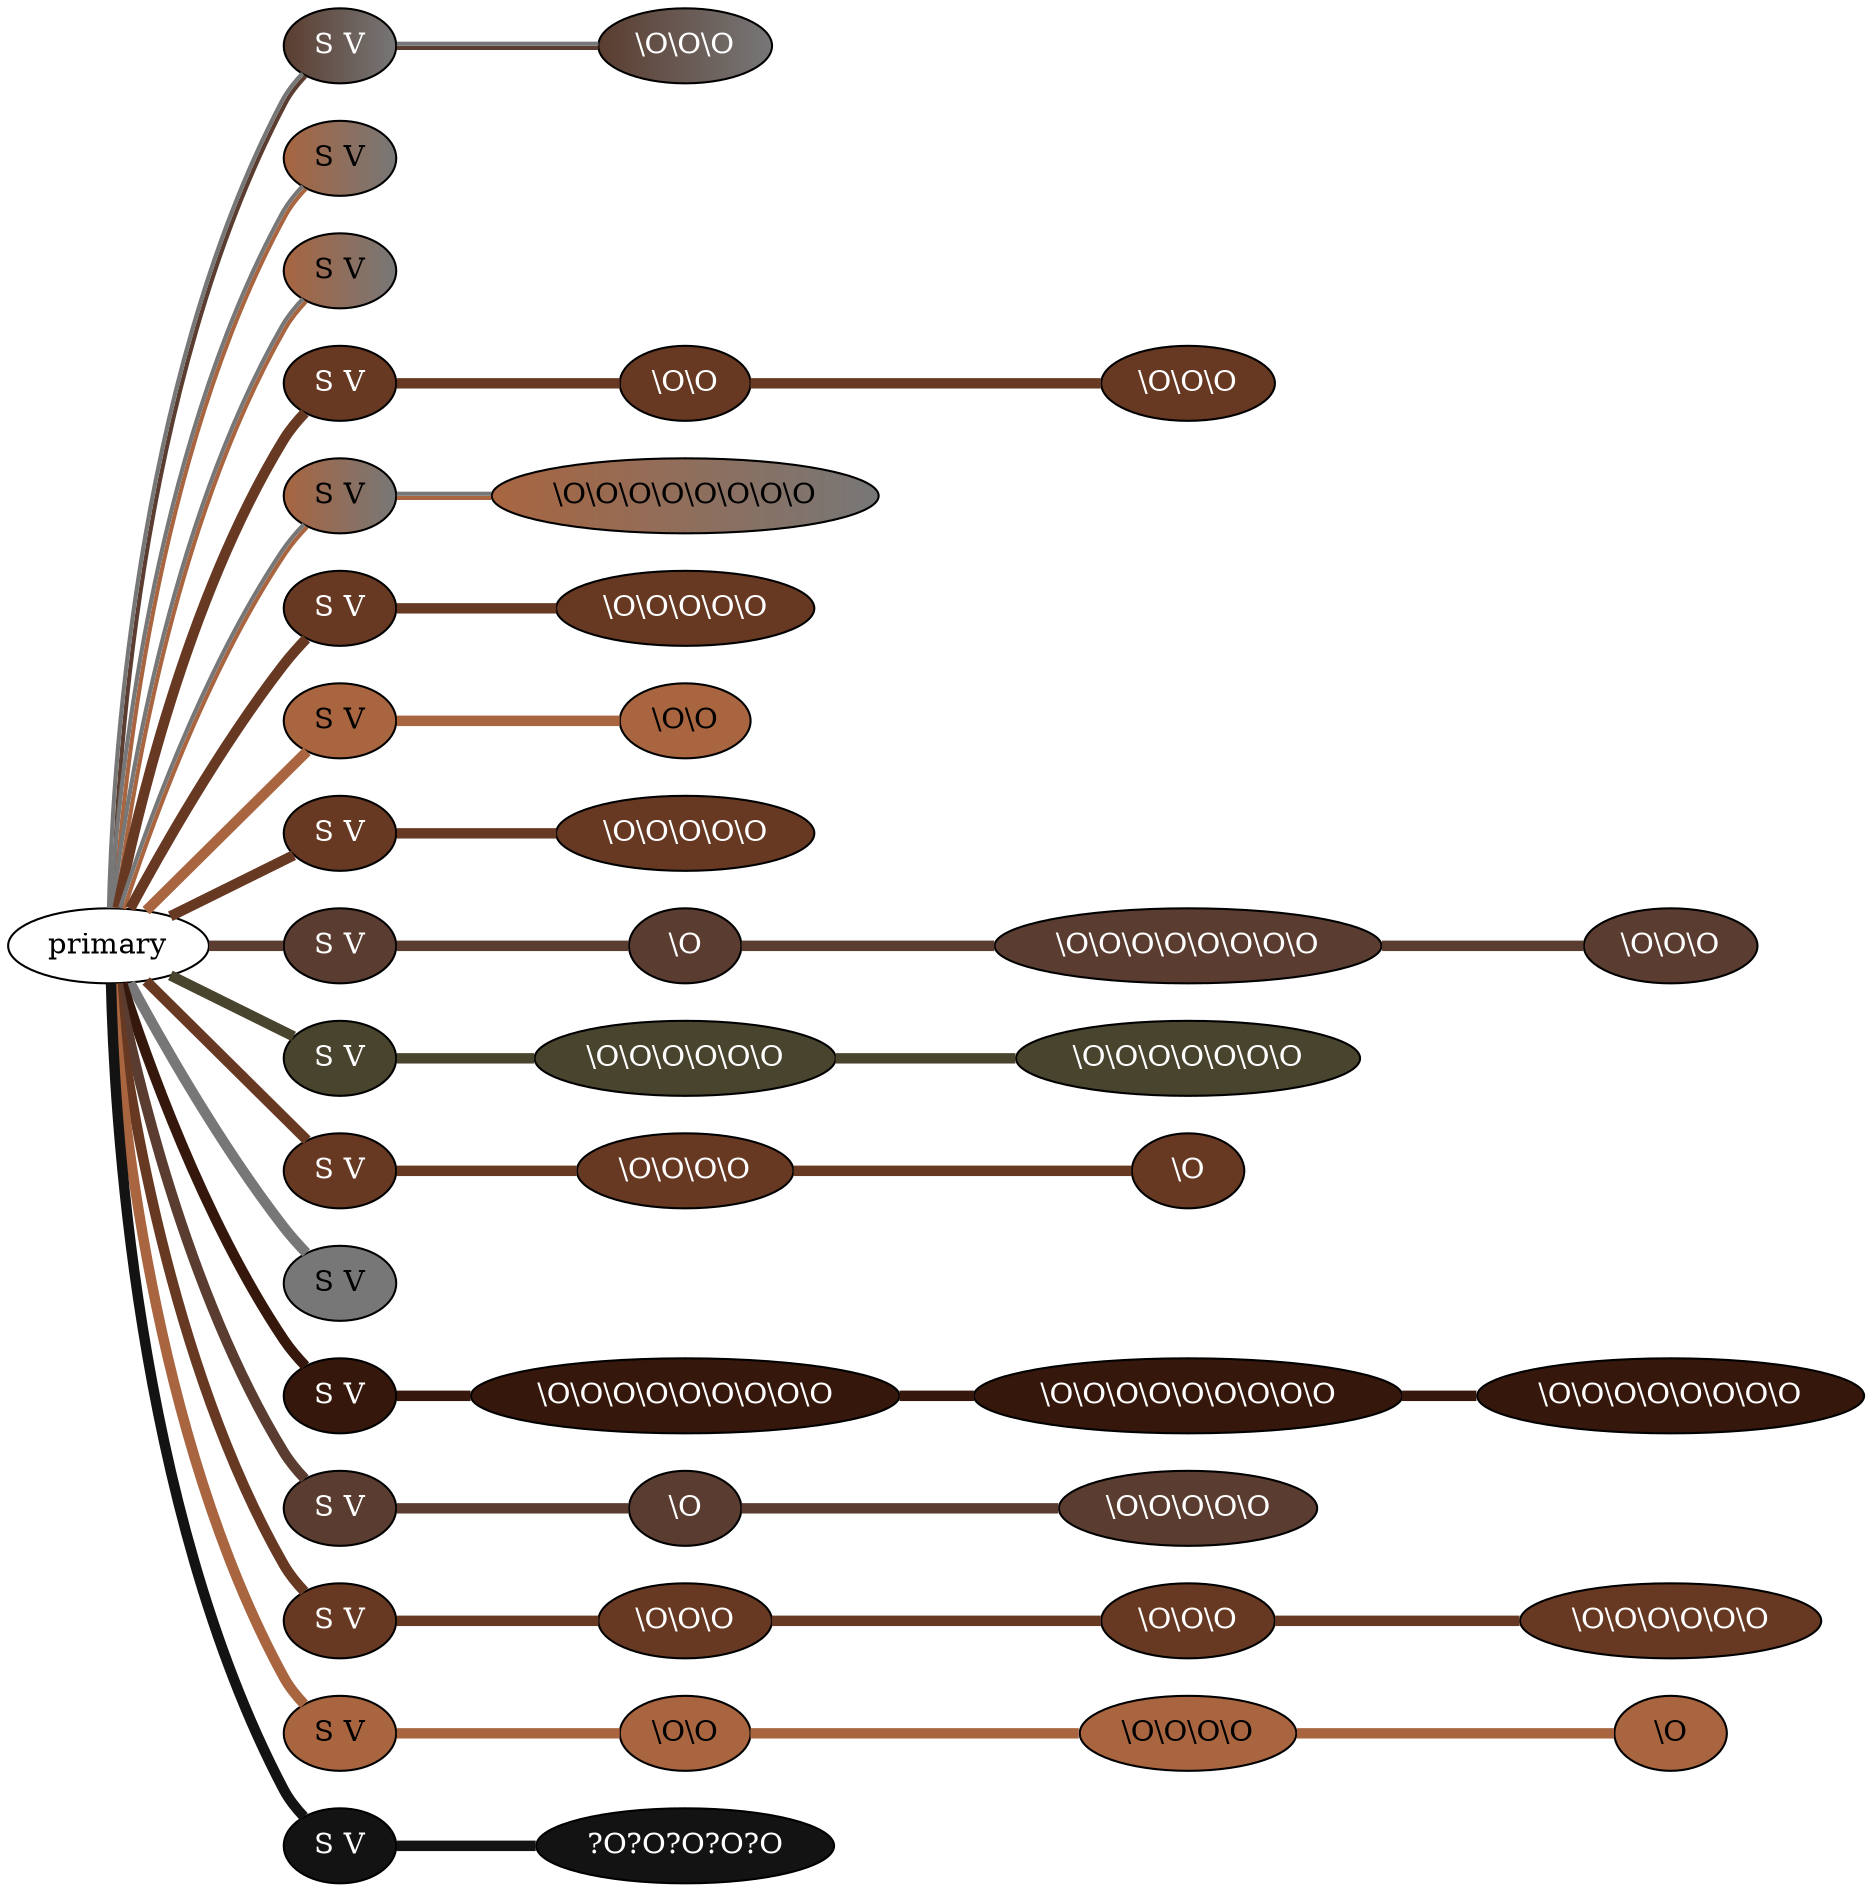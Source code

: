 graph {
 graph [rankdir=LR]
"1" [qtype="pendant_node", pendant_colors="#5A3D30:#777777", pendant_ply="S", pendant_attach="V", pendant_length="16.0", label="S V", style=filled, fillcolor="#5A3D30:#777777", fontcolor="#ffffff"]
"primary" -- "1" [qtype="pendant_link",penwidth=2,color="#5A3D30:#777777"]
"1:0" [qtype="knot_node", knot_value="3", knot_type="S", knot_position="6.0", knot_spin="Z", label="\\O\\O\\O", style=filled, fillcolor="#5A3D30:#777777" , fontcolor="#ffffff"]
"1" -- "1:0" [qtype="knot_link",penwidth=2,color="#5A3D30:#777777"]
"2" [qtype="pendant_node", pendant_colors="#A86540:#777777", pendant_ply="S", pendant_attach="V", pendant_length="6.0", label="S V", style=filled, fillcolor="#A86540:#777777", fontcolor="#000000"]
"primary" -- "2" [qtype="pendant_link",penwidth=2,color="#A86540:#777777"]
"3" [qtype="pendant_node", pendant_colors="#A86540:#777777", pendant_ply="S", pendant_attach="V", pendant_length="6.0", label="S V", style=filled, fillcolor="#A86540:#777777", fontcolor="#000000"]
"primary" -- "3" [qtype="pendant_link",penwidth=2,color="#A86540:#777777"]
"4" [qtype="pendant_node", pendant_colors="#673923", pendant_ply="S", pendant_attach="V", pendant_length="13.0", label="S V", style=filled, fillcolor="#673923", fontcolor="#ffffff"]
"primary" -- "4" [qtype="pendant_link",penwidth=5,color="#673923"]
"4:0" [qtype="knot_node", knot_value="2", knot_type="S", knot_position="6.0", knot_spin="Z", label="\\O\\O", style=filled, fillcolor="#673923" , fontcolor="#ffffff"]
"4" -- "4:0" [qtype="knot_link",penwidth=5,color="#673923"]
"4:1" [qtype="knot_node", knot_value="3", knot_type="S", knot_position="10.5", knot_spin="Z", label="\\O\\O\\O", style=filled, fillcolor="#673923" , fontcolor="#ffffff"]
"4:0" -- "4:1" [qtype="knot_link",penwidth=5,color="#673923"]
"5" [qtype="pendant_node", pendant_colors="#A86540:#777777", pendant_ply="S", pendant_attach="V", pendant_length="12.0", label="S V", style=filled, fillcolor="#A86540:#777777", fontcolor="#000000"]
"primary" -- "5" [qtype="pendant_link",penwidth=2,color="#A86540:#777777"]
"5:0" [qtype="knot_node", knot_value="8", knot_type="S", knot_position="6.0", knot_spin="Z", label="\\O\\O\\O\\O\\O\\O\\O\\O", style=filled, fillcolor="#A86540:#777777" , fontcolor="#000000"]
"5" -- "5:0" [qtype="knot_link",penwidth=2,color="#A86540:#777777"]
"6" [qtype="pendant_node", pendant_colors="#673923", pendant_ply="S", pendant_attach="V", pendant_length="8.0", label="S V", style=filled, fillcolor="#673923", fontcolor="#ffffff"]
"primary" -- "6" [qtype="pendant_link",penwidth=5,color="#673923"]
"6:0" [qtype="knot_node", knot_value="5", knot_type="S", knot_position="6.0", knot_spin="Z", label="\\O\\O\\O\\O\\O", style=filled, fillcolor="#673923" , fontcolor="#ffffff"]
"6" -- "6:0" [qtype="knot_link",penwidth=5,color="#673923"]
"7" [qtype="pendant_node", pendant_colors="#A86540", pendant_ply="S", pendant_attach="V", pendant_length="5.0", label="S V", style=filled, fillcolor="#A86540", fontcolor="#000000"]
"primary" -- "7" [qtype="pendant_link",penwidth=5,color="#A86540"]
"7:0" [qtype="knot_node", knot_value="2", knot_type="S", knot_position="2.5", knot_spin="Z", label="\\O\\O", style=filled, fillcolor="#A86540" , fontcolor="#000000"]
"7" -- "7:0" [qtype="knot_link",penwidth=5,color="#A86540"]
"8" [qtype="pendant_node", pendant_colors="#673923", pendant_ply="S", pendant_attach="V", pendant_length="7.5", label="S V", style=filled, fillcolor="#673923", fontcolor="#ffffff"]
"primary" -- "8" [qtype="pendant_link",penwidth=5,color="#673923"]
"8:0" [qtype="knot_node", knot_value="5", knot_type="S", knot_position="6.0", knot_spin="Z", label="\\O\\O\\O\\O\\O", style=filled, fillcolor="#673923" , fontcolor="#ffffff"]
"8" -- "8:0" [qtype="knot_link",penwidth=5,color="#673923"]
"9" [qtype="pendant_node", pendant_colors="#5A3D30", pendant_ply="S", pendant_attach="V", pendant_length="17.5", label="S V", style=filled, fillcolor="#5A3D30", fontcolor="#ffffff"]
"primary" -- "9" [qtype="pendant_link",penwidth=5,color="#5A3D30"]
"9:0" [qtype="knot_node", knot_value="1", knot_type="S", knot_position="2.5", knot_spin="Z", label="\\O", style=filled, fillcolor="#5A3D30" , fontcolor="#ffffff"]
"9" -- "9:0" [qtype="knot_link",penwidth=5,color="#5A3D30"]
"9:1" [qtype="knot_node", knot_value="8", knot_type="S", knot_position="6.5", knot_spin="Z", label="\\O\\O\\O\\O\\O\\O\\O\\O", style=filled, fillcolor="#5A3D30" , fontcolor="#ffffff"]
"9:0" -- "9:1" [qtype="knot_link",penwidth=5,color="#5A3D30"]
"9:2" [qtype="knot_node", knot_value="3", knot_type="S", knot_position="13.0", knot_spin="Z", label="\\O\\O\\O", style=filled, fillcolor="#5A3D30" , fontcolor="#ffffff"]
"9:1" -- "9:2" [qtype="knot_link",penwidth=5,color="#5A3D30"]
"10" [qtype="pendant_node", pendant_colors="#48442D", pendant_ply="S", pendant_attach="V", pendant_length="16.0", label="S V", style=filled, fillcolor="#48442D", fontcolor="#ffffff"]
"primary" -- "10" [qtype="pendant_link",penwidth=5,color="#48442D"]
"10:0" [qtype="knot_node", knot_value="6", knot_type="S", knot_position="7.0", knot_spin="Z", label="\\O\\O\\O\\O\\O\\O", style=filled, fillcolor="#48442D" , fontcolor="#ffffff"]
"10" -- "10:0" [qtype="knot_link",penwidth=5,color="#48442D"]
"10:1" [qtype="knot_node", knot_value="7", knot_type="S", knot_position="12.0", knot_spin="Z", label="\\O\\O\\O\\O\\O\\O\\O", style=filled, fillcolor="#48442D" , fontcolor="#ffffff"]
"10:0" -- "10:1" [qtype="knot_link",penwidth=5,color="#48442D"]
"11" [qtype="pendant_node", pendant_colors="#673923", pendant_ply="S", pendant_attach="V", pendant_length="11.0", label="S V", style=filled, fillcolor="#673923", fontcolor="#ffffff"]
"primary" -- "11" [qtype="pendant_link",penwidth=5,color="#673923"]
"11:0" [qtype="knot_node", knot_value="4", knot_type="S", knot_position="2.5", knot_spin="Z", label="\\O\\O\\O\\O", style=filled, fillcolor="#673923" , fontcolor="#ffffff"]
"11" -- "11:0" [qtype="knot_link",penwidth=5,color="#673923"]
"11:1" [qtype="knot_node", knot_value="1", knot_type="S", knot_position="7.5", knot_spin="Z", label="\\O", style=filled, fillcolor="#673923" , fontcolor="#ffffff"]
"11:0" -- "11:1" [qtype="knot_link",penwidth=5,color="#673923"]
"12" [qtype="pendant_node", pendant_colors="#777777", pendant_ply="S", pendant_attach="V", pendant_length="6.0", label="S V", style=filled, fillcolor="#777777", fontcolor="#000000"]
"primary" -- "12" [qtype="pendant_link",penwidth=5,color="#777777"]
"13" [qtype="pendant_node", pendant_colors="#35170C", pendant_ply="S", pendant_attach="V", pendant_length="23.0", label="S V", style=filled, fillcolor="#35170C", fontcolor="#ffffff"]
"primary" -- "13" [qtype="pendant_link",penwidth=5,color="#35170C"]
"13:0" [qtype="knot_node", knot_value="9", knot_type="S", knot_position="7.0", knot_spin="Z", label="\\O\\O\\O\\O\\O\\O\\O\\O\\O", style=filled, fillcolor="#35170C" , fontcolor="#ffffff"]
"13" -- "13:0" [qtype="knot_link",penwidth=5,color="#35170C"]
"13:1" [qtype="knot_node", knot_value="9", knot_type="S", knot_position="14.0", knot_spin="Z", label="\\O\\O\\O\\O\\O\\O\\O\\O\\O", style=filled, fillcolor="#35170C" , fontcolor="#ffffff"]
"13:0" -- "13:1" [qtype="knot_link",penwidth=5,color="#35170C"]
"13:2" [qtype="knot_node", knot_value="8", knot_type="S", knot_position="20.5", knot_spin="Z", label="\\O\\O\\O\\O\\O\\O\\O\\O", style=filled, fillcolor="#35170C" , fontcolor="#ffffff"]
"13:1" -- "13:2" [qtype="knot_link",penwidth=5,color="#35170C"]
"14" [qtype="pendant_node", pendant_colors="#5A3D30", pendant_ply="S", pendant_attach="V", pendant_length="13.0", label="S V", style=filled, fillcolor="#5A3D30", fontcolor="#ffffff"]
"primary" -- "14" [qtype="pendant_link",penwidth=5,color="#5A3D30"]
"14:0" [qtype="knot_node", knot_value="1", knot_type="S", knot_position="2.5", knot_spin="Z", label="\\O", style=filled, fillcolor="#5A3D30" , fontcolor="#ffffff"]
"14" -- "14:0" [qtype="knot_link",penwidth=5,color="#5A3D30"]
"14:1" [qtype="knot_node", knot_value="5", knot_type="S", knot_position="11.5", knot_spin="Z", label="\\O\\O\\O\\O\\O", style=filled, fillcolor="#5A3D30" , fontcolor="#ffffff"]
"14:0" -- "14:1" [qtype="knot_link",penwidth=5,color="#5A3D30"]
"15" [qtype="pendant_node", pendant_colors="#673923", pendant_ply="S", pendant_attach="V", pendant_length="26.5", label="S V", style=filled, fillcolor="#673923", fontcolor="#ffffff"]
"primary" -- "15" [qtype="pendant_link",penwidth=5,color="#673923"]
"15:0" [qtype="knot_node", knot_value="3", knot_type="S", knot_position="6.0", knot_spin="Z", label="\\O\\O\\O", style=filled, fillcolor="#673923" , fontcolor="#ffffff"]
"15" -- "15:0" [qtype="knot_link",penwidth=5,color="#673923"]
"15:1" [qtype="knot_node", knot_value="3", knot_type="S", knot_position="11.0", knot_spin="Z", label="\\O\\O\\O", style=filled, fillcolor="#673923" , fontcolor="#ffffff"]
"15:0" -- "15:1" [qtype="knot_link",penwidth=5,color="#673923"]
"15:2" [qtype="knot_node", knot_value="6", knot_type="S", knot_position="16.5", knot_spin="Z", label="\\O\\O\\O\\O\\O\\O", style=filled, fillcolor="#673923" , fontcolor="#ffffff"]
"15:1" -- "15:2" [qtype="knot_link",penwidth=5,color="#673923"]
"16" [qtype="pendant_node", pendant_colors="#A86540", pendant_ply="S", pendant_attach="V", pendant_length="11.5", label="S V", style=filled, fillcolor="#A86540", fontcolor="#000000"]
"primary" -- "16" [qtype="pendant_link",penwidth=5,color="#A86540"]
"16:0" [qtype="knot_node", knot_value="2", knot_type="S", knot_position="2.5", knot_spin="Z", label="\\O\\O", style=filled, fillcolor="#A86540" , fontcolor="#000000"]
"16" -- "16:0" [qtype="knot_link",penwidth=5,color="#A86540"]
"16:1" [qtype="knot_node", knot_value="4", knot_type="S", knot_position="6.5", knot_spin="Z", label="\\O\\O\\O\\O", style=filled, fillcolor="#A86540" , fontcolor="#000000"]
"16:0" -- "16:1" [qtype="knot_link",penwidth=5,color="#A86540"]
"16:2" [qtype="knot_node", knot_value="1", knot_type="S", knot_position="11.0", knot_spin="Z", label="\\O", style=filled, fillcolor="#A86540" , fontcolor="#000000"]
"16:1" -- "16:2" [qtype="knot_link",penwidth=5,color="#A86540"]
"17" [qtype="pendant_node", pendant_colors="#131313", pendant_ply="S", pendant_attach="V", pendant_length="11.0", label="S V", style=filled, fillcolor="#131313", fontcolor="#ffffff"]
"primary" -- "17" [qtype="pendant_link",penwidth=5,color="#131313"]
"17:0" [qtype="knot_node", knot_value="5", knot_type="S", knot_position="6.5", knot_spin="U", label="?O?O?O?O?O", style=filled, fillcolor="#131313" , fontcolor="#ffffff"]
"17" -- "17:0" [qtype="knot_link",penwidth=5,color="#131313"]
}

